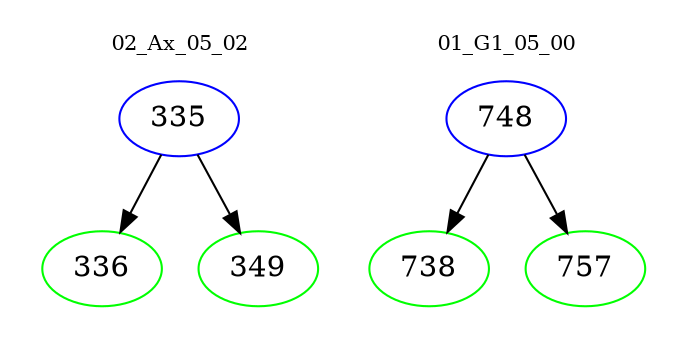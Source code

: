 digraph{
subgraph cluster_0 {
color = white
label = "02_Ax_05_02";
fontsize=10;
T0_335 [label="335", color="blue"]
T0_335 -> T0_336 [color="black"]
T0_336 [label="336", color="green"]
T0_335 -> T0_349 [color="black"]
T0_349 [label="349", color="green"]
}
subgraph cluster_1 {
color = white
label = "01_G1_05_00";
fontsize=10;
T1_748 [label="748", color="blue"]
T1_748 -> T1_738 [color="black"]
T1_738 [label="738", color="green"]
T1_748 -> T1_757 [color="black"]
T1_757 [label="757", color="green"]
}
}
